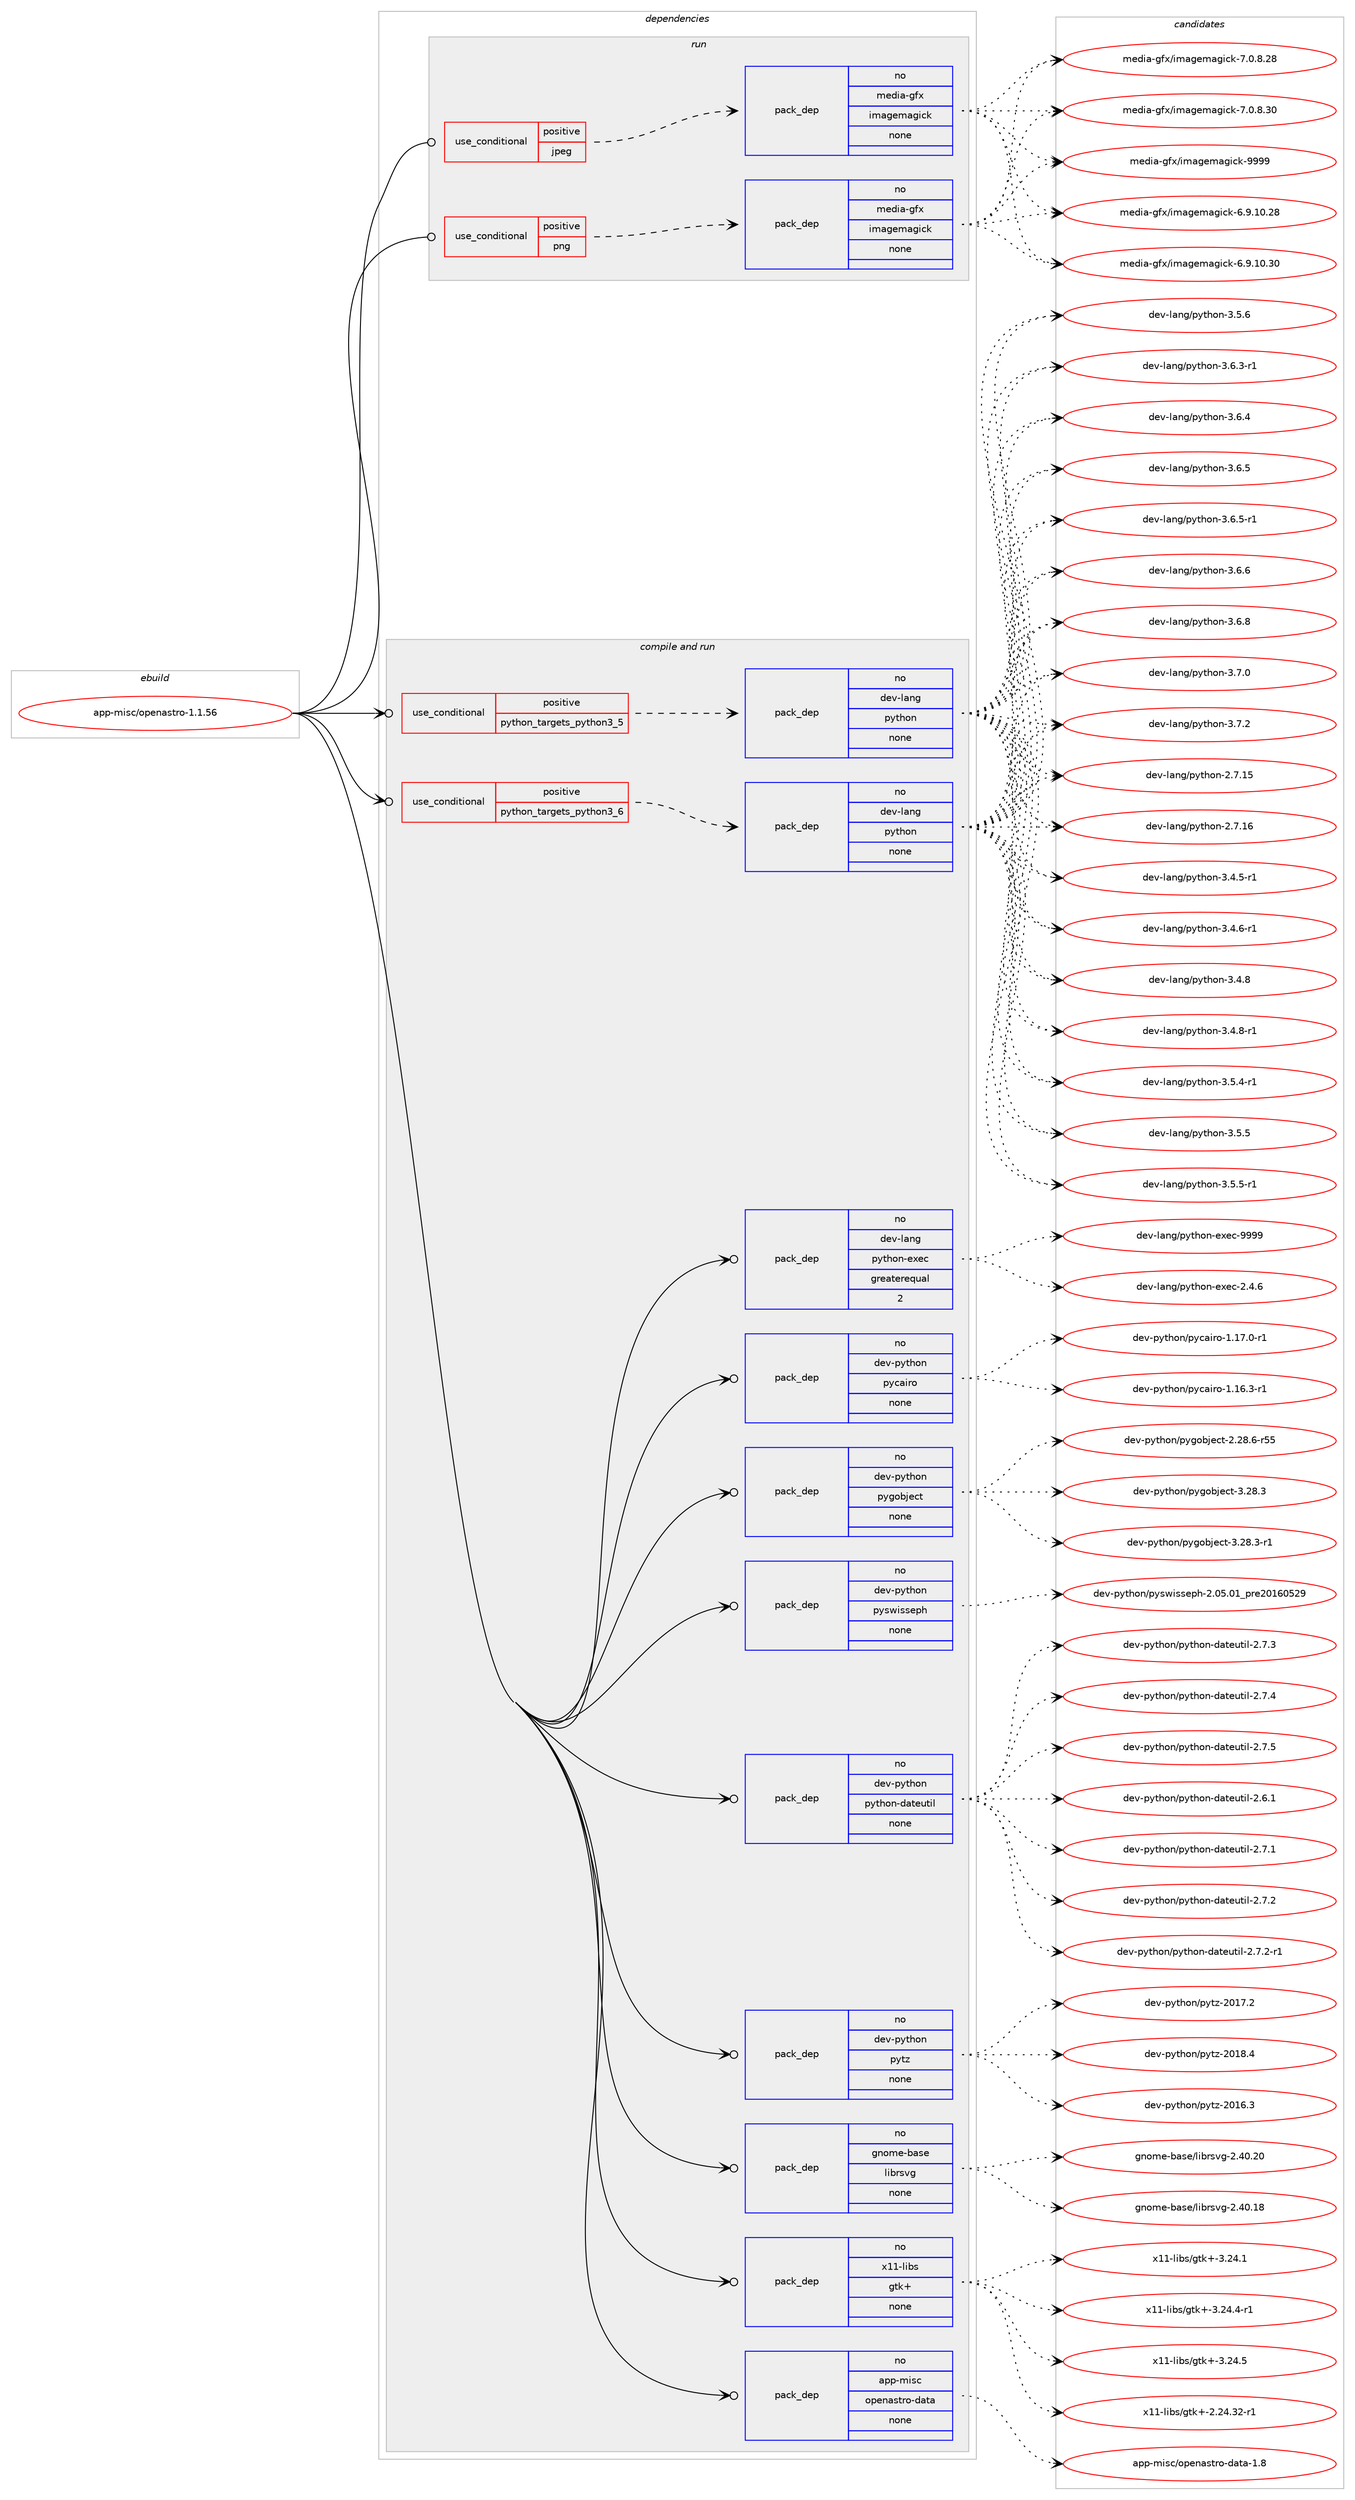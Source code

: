 digraph prolog {

# *************
# Graph options
# *************

newrank=true;
concentrate=true;
compound=true;
graph [rankdir=LR,fontname=Helvetica,fontsize=10,ranksep=1.5];#, ranksep=2.5, nodesep=0.2];
edge  [arrowhead=vee];
node  [fontname=Helvetica,fontsize=10];

# **********
# The ebuild
# **********

subgraph cluster_leftcol {
color=gray;
rank=same;
label=<<i>ebuild</i>>;
id [label="app-misc/openastro-1.1.56", color=red, width=4, href="../app-misc/openastro-1.1.56.svg"];
}

# ****************
# The dependencies
# ****************

subgraph cluster_midcol {
color=gray;
label=<<i>dependencies</i>>;
subgraph cluster_compile {
fillcolor="#eeeeee";
style=filled;
label=<<i>compile</i>>;
}
subgraph cluster_compileandrun {
fillcolor="#eeeeee";
style=filled;
label=<<i>compile and run</i>>;
subgraph cond353692 {
dependency1300350 [label=<<TABLE BORDER="0" CELLBORDER="1" CELLSPACING="0" CELLPADDING="4"><TR><TD ROWSPAN="3" CELLPADDING="10">use_conditional</TD></TR><TR><TD>positive</TD></TR><TR><TD>python_targets_python3_5</TD></TR></TABLE>>, shape=none, color=red];
subgraph pack926420 {
dependency1300351 [label=<<TABLE BORDER="0" CELLBORDER="1" CELLSPACING="0" CELLPADDING="4" WIDTH="220"><TR><TD ROWSPAN="6" CELLPADDING="30">pack_dep</TD></TR><TR><TD WIDTH="110">no</TD></TR><TR><TD>dev-lang</TD></TR><TR><TD>python</TD></TR><TR><TD>none</TD></TR><TR><TD></TD></TR></TABLE>>, shape=none, color=blue];
}
dependency1300350:e -> dependency1300351:w [weight=20,style="dashed",arrowhead="vee"];
}
id:e -> dependency1300350:w [weight=20,style="solid",arrowhead="odotvee"];
subgraph cond353693 {
dependency1300352 [label=<<TABLE BORDER="0" CELLBORDER="1" CELLSPACING="0" CELLPADDING="4"><TR><TD ROWSPAN="3" CELLPADDING="10">use_conditional</TD></TR><TR><TD>positive</TD></TR><TR><TD>python_targets_python3_6</TD></TR></TABLE>>, shape=none, color=red];
subgraph pack926421 {
dependency1300353 [label=<<TABLE BORDER="0" CELLBORDER="1" CELLSPACING="0" CELLPADDING="4" WIDTH="220"><TR><TD ROWSPAN="6" CELLPADDING="30">pack_dep</TD></TR><TR><TD WIDTH="110">no</TD></TR><TR><TD>dev-lang</TD></TR><TR><TD>python</TD></TR><TR><TD>none</TD></TR><TR><TD></TD></TR></TABLE>>, shape=none, color=blue];
}
dependency1300352:e -> dependency1300353:w [weight=20,style="dashed",arrowhead="vee"];
}
id:e -> dependency1300352:w [weight=20,style="solid",arrowhead="odotvee"];
subgraph pack926422 {
dependency1300354 [label=<<TABLE BORDER="0" CELLBORDER="1" CELLSPACING="0" CELLPADDING="4" WIDTH="220"><TR><TD ROWSPAN="6" CELLPADDING="30">pack_dep</TD></TR><TR><TD WIDTH="110">no</TD></TR><TR><TD>app-misc</TD></TR><TR><TD>openastro-data</TD></TR><TR><TD>none</TD></TR><TR><TD></TD></TR></TABLE>>, shape=none, color=blue];
}
id:e -> dependency1300354:w [weight=20,style="solid",arrowhead="odotvee"];
subgraph pack926423 {
dependency1300355 [label=<<TABLE BORDER="0" CELLBORDER="1" CELLSPACING="0" CELLPADDING="4" WIDTH="220"><TR><TD ROWSPAN="6" CELLPADDING="30">pack_dep</TD></TR><TR><TD WIDTH="110">no</TD></TR><TR><TD>dev-lang</TD></TR><TR><TD>python-exec</TD></TR><TR><TD>greaterequal</TD></TR><TR><TD>2</TD></TR></TABLE>>, shape=none, color=blue];
}
id:e -> dependency1300355:w [weight=20,style="solid",arrowhead="odotvee"];
subgraph pack926424 {
dependency1300356 [label=<<TABLE BORDER="0" CELLBORDER="1" CELLSPACING="0" CELLPADDING="4" WIDTH="220"><TR><TD ROWSPAN="6" CELLPADDING="30">pack_dep</TD></TR><TR><TD WIDTH="110">no</TD></TR><TR><TD>dev-python</TD></TR><TR><TD>pycairo</TD></TR><TR><TD>none</TD></TR><TR><TD></TD></TR></TABLE>>, shape=none, color=blue];
}
id:e -> dependency1300356:w [weight=20,style="solid",arrowhead="odotvee"];
subgraph pack926425 {
dependency1300357 [label=<<TABLE BORDER="0" CELLBORDER="1" CELLSPACING="0" CELLPADDING="4" WIDTH="220"><TR><TD ROWSPAN="6" CELLPADDING="30">pack_dep</TD></TR><TR><TD WIDTH="110">no</TD></TR><TR><TD>dev-python</TD></TR><TR><TD>pygobject</TD></TR><TR><TD>none</TD></TR><TR><TD></TD></TR></TABLE>>, shape=none, color=blue];
}
id:e -> dependency1300357:w [weight=20,style="solid",arrowhead="odotvee"];
subgraph pack926426 {
dependency1300358 [label=<<TABLE BORDER="0" CELLBORDER="1" CELLSPACING="0" CELLPADDING="4" WIDTH="220"><TR><TD ROWSPAN="6" CELLPADDING="30">pack_dep</TD></TR><TR><TD WIDTH="110">no</TD></TR><TR><TD>dev-python</TD></TR><TR><TD>pyswisseph</TD></TR><TR><TD>none</TD></TR><TR><TD></TD></TR></TABLE>>, shape=none, color=blue];
}
id:e -> dependency1300358:w [weight=20,style="solid",arrowhead="odotvee"];
subgraph pack926427 {
dependency1300359 [label=<<TABLE BORDER="0" CELLBORDER="1" CELLSPACING="0" CELLPADDING="4" WIDTH="220"><TR><TD ROWSPAN="6" CELLPADDING="30">pack_dep</TD></TR><TR><TD WIDTH="110">no</TD></TR><TR><TD>dev-python</TD></TR><TR><TD>python-dateutil</TD></TR><TR><TD>none</TD></TR><TR><TD></TD></TR></TABLE>>, shape=none, color=blue];
}
id:e -> dependency1300359:w [weight=20,style="solid",arrowhead="odotvee"];
subgraph pack926428 {
dependency1300360 [label=<<TABLE BORDER="0" CELLBORDER="1" CELLSPACING="0" CELLPADDING="4" WIDTH="220"><TR><TD ROWSPAN="6" CELLPADDING="30">pack_dep</TD></TR><TR><TD WIDTH="110">no</TD></TR><TR><TD>dev-python</TD></TR><TR><TD>pytz</TD></TR><TR><TD>none</TD></TR><TR><TD></TD></TR></TABLE>>, shape=none, color=blue];
}
id:e -> dependency1300360:w [weight=20,style="solid",arrowhead="odotvee"];
subgraph pack926429 {
dependency1300361 [label=<<TABLE BORDER="0" CELLBORDER="1" CELLSPACING="0" CELLPADDING="4" WIDTH="220"><TR><TD ROWSPAN="6" CELLPADDING="30">pack_dep</TD></TR><TR><TD WIDTH="110">no</TD></TR><TR><TD>gnome-base</TD></TR><TR><TD>librsvg</TD></TR><TR><TD>none</TD></TR><TR><TD></TD></TR></TABLE>>, shape=none, color=blue];
}
id:e -> dependency1300361:w [weight=20,style="solid",arrowhead="odotvee"];
subgraph pack926430 {
dependency1300362 [label=<<TABLE BORDER="0" CELLBORDER="1" CELLSPACING="0" CELLPADDING="4" WIDTH="220"><TR><TD ROWSPAN="6" CELLPADDING="30">pack_dep</TD></TR><TR><TD WIDTH="110">no</TD></TR><TR><TD>x11-libs</TD></TR><TR><TD>gtk+</TD></TR><TR><TD>none</TD></TR><TR><TD></TD></TR></TABLE>>, shape=none, color=blue];
}
id:e -> dependency1300362:w [weight=20,style="solid",arrowhead="odotvee"];
}
subgraph cluster_run {
fillcolor="#eeeeee";
style=filled;
label=<<i>run</i>>;
subgraph cond353694 {
dependency1300363 [label=<<TABLE BORDER="0" CELLBORDER="1" CELLSPACING="0" CELLPADDING="4"><TR><TD ROWSPAN="3" CELLPADDING="10">use_conditional</TD></TR><TR><TD>positive</TD></TR><TR><TD>jpeg</TD></TR></TABLE>>, shape=none, color=red];
subgraph pack926431 {
dependency1300364 [label=<<TABLE BORDER="0" CELLBORDER="1" CELLSPACING="0" CELLPADDING="4" WIDTH="220"><TR><TD ROWSPAN="6" CELLPADDING="30">pack_dep</TD></TR><TR><TD WIDTH="110">no</TD></TR><TR><TD>media-gfx</TD></TR><TR><TD>imagemagick</TD></TR><TR><TD>none</TD></TR><TR><TD></TD></TR></TABLE>>, shape=none, color=blue];
}
dependency1300363:e -> dependency1300364:w [weight=20,style="dashed",arrowhead="vee"];
}
id:e -> dependency1300363:w [weight=20,style="solid",arrowhead="odot"];
subgraph cond353695 {
dependency1300365 [label=<<TABLE BORDER="0" CELLBORDER="1" CELLSPACING="0" CELLPADDING="4"><TR><TD ROWSPAN="3" CELLPADDING="10">use_conditional</TD></TR><TR><TD>positive</TD></TR><TR><TD>png</TD></TR></TABLE>>, shape=none, color=red];
subgraph pack926432 {
dependency1300366 [label=<<TABLE BORDER="0" CELLBORDER="1" CELLSPACING="0" CELLPADDING="4" WIDTH="220"><TR><TD ROWSPAN="6" CELLPADDING="30">pack_dep</TD></TR><TR><TD WIDTH="110">no</TD></TR><TR><TD>media-gfx</TD></TR><TR><TD>imagemagick</TD></TR><TR><TD>none</TD></TR><TR><TD></TD></TR></TABLE>>, shape=none, color=blue];
}
dependency1300365:e -> dependency1300366:w [weight=20,style="dashed",arrowhead="vee"];
}
id:e -> dependency1300365:w [weight=20,style="solid",arrowhead="odot"];
}
}

# **************
# The candidates
# **************

subgraph cluster_choices {
rank=same;
color=gray;
label=<<i>candidates</i>>;

subgraph choice926420 {
color=black;
nodesep=1;
choice10010111845108971101034711212111610411111045504655464953 [label="dev-lang/python-2.7.15", color=red, width=4,href="../dev-lang/python-2.7.15.svg"];
choice10010111845108971101034711212111610411111045504655464954 [label="dev-lang/python-2.7.16", color=red, width=4,href="../dev-lang/python-2.7.16.svg"];
choice1001011184510897110103471121211161041111104551465246534511449 [label="dev-lang/python-3.4.5-r1", color=red, width=4,href="../dev-lang/python-3.4.5-r1.svg"];
choice1001011184510897110103471121211161041111104551465246544511449 [label="dev-lang/python-3.4.6-r1", color=red, width=4,href="../dev-lang/python-3.4.6-r1.svg"];
choice100101118451089711010347112121116104111110455146524656 [label="dev-lang/python-3.4.8", color=red, width=4,href="../dev-lang/python-3.4.8.svg"];
choice1001011184510897110103471121211161041111104551465246564511449 [label="dev-lang/python-3.4.8-r1", color=red, width=4,href="../dev-lang/python-3.4.8-r1.svg"];
choice1001011184510897110103471121211161041111104551465346524511449 [label="dev-lang/python-3.5.4-r1", color=red, width=4,href="../dev-lang/python-3.5.4-r1.svg"];
choice100101118451089711010347112121116104111110455146534653 [label="dev-lang/python-3.5.5", color=red, width=4,href="../dev-lang/python-3.5.5.svg"];
choice1001011184510897110103471121211161041111104551465346534511449 [label="dev-lang/python-3.5.5-r1", color=red, width=4,href="../dev-lang/python-3.5.5-r1.svg"];
choice100101118451089711010347112121116104111110455146534654 [label="dev-lang/python-3.5.6", color=red, width=4,href="../dev-lang/python-3.5.6.svg"];
choice1001011184510897110103471121211161041111104551465446514511449 [label="dev-lang/python-3.6.3-r1", color=red, width=4,href="../dev-lang/python-3.6.3-r1.svg"];
choice100101118451089711010347112121116104111110455146544652 [label="dev-lang/python-3.6.4", color=red, width=4,href="../dev-lang/python-3.6.4.svg"];
choice100101118451089711010347112121116104111110455146544653 [label="dev-lang/python-3.6.5", color=red, width=4,href="../dev-lang/python-3.6.5.svg"];
choice1001011184510897110103471121211161041111104551465446534511449 [label="dev-lang/python-3.6.5-r1", color=red, width=4,href="../dev-lang/python-3.6.5-r1.svg"];
choice100101118451089711010347112121116104111110455146544654 [label="dev-lang/python-3.6.6", color=red, width=4,href="../dev-lang/python-3.6.6.svg"];
choice100101118451089711010347112121116104111110455146544656 [label="dev-lang/python-3.6.8", color=red, width=4,href="../dev-lang/python-3.6.8.svg"];
choice100101118451089711010347112121116104111110455146554648 [label="dev-lang/python-3.7.0", color=red, width=4,href="../dev-lang/python-3.7.0.svg"];
choice100101118451089711010347112121116104111110455146554650 [label="dev-lang/python-3.7.2", color=red, width=4,href="../dev-lang/python-3.7.2.svg"];
dependency1300351:e -> choice10010111845108971101034711212111610411111045504655464953:w [style=dotted,weight="100"];
dependency1300351:e -> choice10010111845108971101034711212111610411111045504655464954:w [style=dotted,weight="100"];
dependency1300351:e -> choice1001011184510897110103471121211161041111104551465246534511449:w [style=dotted,weight="100"];
dependency1300351:e -> choice1001011184510897110103471121211161041111104551465246544511449:w [style=dotted,weight="100"];
dependency1300351:e -> choice100101118451089711010347112121116104111110455146524656:w [style=dotted,weight="100"];
dependency1300351:e -> choice1001011184510897110103471121211161041111104551465246564511449:w [style=dotted,weight="100"];
dependency1300351:e -> choice1001011184510897110103471121211161041111104551465346524511449:w [style=dotted,weight="100"];
dependency1300351:e -> choice100101118451089711010347112121116104111110455146534653:w [style=dotted,weight="100"];
dependency1300351:e -> choice1001011184510897110103471121211161041111104551465346534511449:w [style=dotted,weight="100"];
dependency1300351:e -> choice100101118451089711010347112121116104111110455146534654:w [style=dotted,weight="100"];
dependency1300351:e -> choice1001011184510897110103471121211161041111104551465446514511449:w [style=dotted,weight="100"];
dependency1300351:e -> choice100101118451089711010347112121116104111110455146544652:w [style=dotted,weight="100"];
dependency1300351:e -> choice100101118451089711010347112121116104111110455146544653:w [style=dotted,weight="100"];
dependency1300351:e -> choice1001011184510897110103471121211161041111104551465446534511449:w [style=dotted,weight="100"];
dependency1300351:e -> choice100101118451089711010347112121116104111110455146544654:w [style=dotted,weight="100"];
dependency1300351:e -> choice100101118451089711010347112121116104111110455146544656:w [style=dotted,weight="100"];
dependency1300351:e -> choice100101118451089711010347112121116104111110455146554648:w [style=dotted,weight="100"];
dependency1300351:e -> choice100101118451089711010347112121116104111110455146554650:w [style=dotted,weight="100"];
}
subgraph choice926421 {
color=black;
nodesep=1;
choice10010111845108971101034711212111610411111045504655464953 [label="dev-lang/python-2.7.15", color=red, width=4,href="../dev-lang/python-2.7.15.svg"];
choice10010111845108971101034711212111610411111045504655464954 [label="dev-lang/python-2.7.16", color=red, width=4,href="../dev-lang/python-2.7.16.svg"];
choice1001011184510897110103471121211161041111104551465246534511449 [label="dev-lang/python-3.4.5-r1", color=red, width=4,href="../dev-lang/python-3.4.5-r1.svg"];
choice1001011184510897110103471121211161041111104551465246544511449 [label="dev-lang/python-3.4.6-r1", color=red, width=4,href="../dev-lang/python-3.4.6-r1.svg"];
choice100101118451089711010347112121116104111110455146524656 [label="dev-lang/python-3.4.8", color=red, width=4,href="../dev-lang/python-3.4.8.svg"];
choice1001011184510897110103471121211161041111104551465246564511449 [label="dev-lang/python-3.4.8-r1", color=red, width=4,href="../dev-lang/python-3.4.8-r1.svg"];
choice1001011184510897110103471121211161041111104551465346524511449 [label="dev-lang/python-3.5.4-r1", color=red, width=4,href="../dev-lang/python-3.5.4-r1.svg"];
choice100101118451089711010347112121116104111110455146534653 [label="dev-lang/python-3.5.5", color=red, width=4,href="../dev-lang/python-3.5.5.svg"];
choice1001011184510897110103471121211161041111104551465346534511449 [label="dev-lang/python-3.5.5-r1", color=red, width=4,href="../dev-lang/python-3.5.5-r1.svg"];
choice100101118451089711010347112121116104111110455146534654 [label="dev-lang/python-3.5.6", color=red, width=4,href="../dev-lang/python-3.5.6.svg"];
choice1001011184510897110103471121211161041111104551465446514511449 [label="dev-lang/python-3.6.3-r1", color=red, width=4,href="../dev-lang/python-3.6.3-r1.svg"];
choice100101118451089711010347112121116104111110455146544652 [label="dev-lang/python-3.6.4", color=red, width=4,href="../dev-lang/python-3.6.4.svg"];
choice100101118451089711010347112121116104111110455146544653 [label="dev-lang/python-3.6.5", color=red, width=4,href="../dev-lang/python-3.6.5.svg"];
choice1001011184510897110103471121211161041111104551465446534511449 [label="dev-lang/python-3.6.5-r1", color=red, width=4,href="../dev-lang/python-3.6.5-r1.svg"];
choice100101118451089711010347112121116104111110455146544654 [label="dev-lang/python-3.6.6", color=red, width=4,href="../dev-lang/python-3.6.6.svg"];
choice100101118451089711010347112121116104111110455146544656 [label="dev-lang/python-3.6.8", color=red, width=4,href="../dev-lang/python-3.6.8.svg"];
choice100101118451089711010347112121116104111110455146554648 [label="dev-lang/python-3.7.0", color=red, width=4,href="../dev-lang/python-3.7.0.svg"];
choice100101118451089711010347112121116104111110455146554650 [label="dev-lang/python-3.7.2", color=red, width=4,href="../dev-lang/python-3.7.2.svg"];
dependency1300353:e -> choice10010111845108971101034711212111610411111045504655464953:w [style=dotted,weight="100"];
dependency1300353:e -> choice10010111845108971101034711212111610411111045504655464954:w [style=dotted,weight="100"];
dependency1300353:e -> choice1001011184510897110103471121211161041111104551465246534511449:w [style=dotted,weight="100"];
dependency1300353:e -> choice1001011184510897110103471121211161041111104551465246544511449:w [style=dotted,weight="100"];
dependency1300353:e -> choice100101118451089711010347112121116104111110455146524656:w [style=dotted,weight="100"];
dependency1300353:e -> choice1001011184510897110103471121211161041111104551465246564511449:w [style=dotted,weight="100"];
dependency1300353:e -> choice1001011184510897110103471121211161041111104551465346524511449:w [style=dotted,weight="100"];
dependency1300353:e -> choice100101118451089711010347112121116104111110455146534653:w [style=dotted,weight="100"];
dependency1300353:e -> choice1001011184510897110103471121211161041111104551465346534511449:w [style=dotted,weight="100"];
dependency1300353:e -> choice100101118451089711010347112121116104111110455146534654:w [style=dotted,weight="100"];
dependency1300353:e -> choice1001011184510897110103471121211161041111104551465446514511449:w [style=dotted,weight="100"];
dependency1300353:e -> choice100101118451089711010347112121116104111110455146544652:w [style=dotted,weight="100"];
dependency1300353:e -> choice100101118451089711010347112121116104111110455146544653:w [style=dotted,weight="100"];
dependency1300353:e -> choice1001011184510897110103471121211161041111104551465446534511449:w [style=dotted,weight="100"];
dependency1300353:e -> choice100101118451089711010347112121116104111110455146544654:w [style=dotted,weight="100"];
dependency1300353:e -> choice100101118451089711010347112121116104111110455146544656:w [style=dotted,weight="100"];
dependency1300353:e -> choice100101118451089711010347112121116104111110455146554648:w [style=dotted,weight="100"];
dependency1300353:e -> choice100101118451089711010347112121116104111110455146554650:w [style=dotted,weight="100"];
}
subgraph choice926422 {
color=black;
nodesep=1;
choice971121124510910511599471111121011109711511611411145100971169745494656 [label="app-misc/openastro-data-1.8", color=red, width=4,href="../app-misc/openastro-data-1.8.svg"];
dependency1300354:e -> choice971121124510910511599471111121011109711511611411145100971169745494656:w [style=dotted,weight="100"];
}
subgraph choice926423 {
color=black;
nodesep=1;
choice1001011184510897110103471121211161041111104510112010199455046524654 [label="dev-lang/python-exec-2.4.6", color=red, width=4,href="../dev-lang/python-exec-2.4.6.svg"];
choice10010111845108971101034711212111610411111045101120101994557575757 [label="dev-lang/python-exec-9999", color=red, width=4,href="../dev-lang/python-exec-9999.svg"];
dependency1300355:e -> choice1001011184510897110103471121211161041111104510112010199455046524654:w [style=dotted,weight="100"];
dependency1300355:e -> choice10010111845108971101034711212111610411111045101120101994557575757:w [style=dotted,weight="100"];
}
subgraph choice926424 {
color=black;
nodesep=1;
choice10010111845112121116104111110471121219997105114111454946495446514511449 [label="dev-python/pycairo-1.16.3-r1", color=red, width=4,href="../dev-python/pycairo-1.16.3-r1.svg"];
choice10010111845112121116104111110471121219997105114111454946495546484511449 [label="dev-python/pycairo-1.17.0-r1", color=red, width=4,href="../dev-python/pycairo-1.17.0-r1.svg"];
dependency1300356:e -> choice10010111845112121116104111110471121219997105114111454946495446514511449:w [style=dotted,weight="100"];
dependency1300356:e -> choice10010111845112121116104111110471121219997105114111454946495546484511449:w [style=dotted,weight="100"];
}
subgraph choice926425 {
color=black;
nodesep=1;
choice1001011184511212111610411111047112121103111981061019911645504650564654451145353 [label="dev-python/pygobject-2.28.6-r55", color=red, width=4,href="../dev-python/pygobject-2.28.6-r55.svg"];
choice1001011184511212111610411111047112121103111981061019911645514650564651 [label="dev-python/pygobject-3.28.3", color=red, width=4,href="../dev-python/pygobject-3.28.3.svg"];
choice10010111845112121116104111110471121211031119810610199116455146505646514511449 [label="dev-python/pygobject-3.28.3-r1", color=red, width=4,href="../dev-python/pygobject-3.28.3-r1.svg"];
dependency1300357:e -> choice1001011184511212111610411111047112121103111981061019911645504650564654451145353:w [style=dotted,weight="100"];
dependency1300357:e -> choice1001011184511212111610411111047112121103111981061019911645514650564651:w [style=dotted,weight="100"];
dependency1300357:e -> choice10010111845112121116104111110471121211031119810610199116455146505646514511449:w [style=dotted,weight="100"];
}
subgraph choice926426 {
color=black;
nodesep=1;
choice10010111845112121116104111110471121211151191051151151011121044550464853464849951121141015048495448535057 [label="dev-python/pyswisseph-2.05.01_pre20160529", color=red, width=4,href="../dev-python/pyswisseph-2.05.01_pre20160529.svg"];
dependency1300358:e -> choice10010111845112121116104111110471121211151191051151151011121044550464853464849951121141015048495448535057:w [style=dotted,weight="100"];
}
subgraph choice926427 {
color=black;
nodesep=1;
choice10010111845112121116104111110471121211161041111104510097116101117116105108455046544649 [label="dev-python/python-dateutil-2.6.1", color=red, width=4,href="../dev-python/python-dateutil-2.6.1.svg"];
choice10010111845112121116104111110471121211161041111104510097116101117116105108455046554649 [label="dev-python/python-dateutil-2.7.1", color=red, width=4,href="../dev-python/python-dateutil-2.7.1.svg"];
choice10010111845112121116104111110471121211161041111104510097116101117116105108455046554650 [label="dev-python/python-dateutil-2.7.2", color=red, width=4,href="../dev-python/python-dateutil-2.7.2.svg"];
choice100101118451121211161041111104711212111610411111045100971161011171161051084550465546504511449 [label="dev-python/python-dateutil-2.7.2-r1", color=red, width=4,href="../dev-python/python-dateutil-2.7.2-r1.svg"];
choice10010111845112121116104111110471121211161041111104510097116101117116105108455046554651 [label="dev-python/python-dateutil-2.7.3", color=red, width=4,href="../dev-python/python-dateutil-2.7.3.svg"];
choice10010111845112121116104111110471121211161041111104510097116101117116105108455046554652 [label="dev-python/python-dateutil-2.7.4", color=red, width=4,href="../dev-python/python-dateutil-2.7.4.svg"];
choice10010111845112121116104111110471121211161041111104510097116101117116105108455046554653 [label="dev-python/python-dateutil-2.7.5", color=red, width=4,href="../dev-python/python-dateutil-2.7.5.svg"];
dependency1300359:e -> choice10010111845112121116104111110471121211161041111104510097116101117116105108455046544649:w [style=dotted,weight="100"];
dependency1300359:e -> choice10010111845112121116104111110471121211161041111104510097116101117116105108455046554649:w [style=dotted,weight="100"];
dependency1300359:e -> choice10010111845112121116104111110471121211161041111104510097116101117116105108455046554650:w [style=dotted,weight="100"];
dependency1300359:e -> choice100101118451121211161041111104711212111610411111045100971161011171161051084550465546504511449:w [style=dotted,weight="100"];
dependency1300359:e -> choice10010111845112121116104111110471121211161041111104510097116101117116105108455046554651:w [style=dotted,weight="100"];
dependency1300359:e -> choice10010111845112121116104111110471121211161041111104510097116101117116105108455046554652:w [style=dotted,weight="100"];
dependency1300359:e -> choice10010111845112121116104111110471121211161041111104510097116101117116105108455046554653:w [style=dotted,weight="100"];
}
subgraph choice926428 {
color=black;
nodesep=1;
choice100101118451121211161041111104711212111612245504849544651 [label="dev-python/pytz-2016.3", color=red, width=4,href="../dev-python/pytz-2016.3.svg"];
choice100101118451121211161041111104711212111612245504849554650 [label="dev-python/pytz-2017.2", color=red, width=4,href="../dev-python/pytz-2017.2.svg"];
choice100101118451121211161041111104711212111612245504849564652 [label="dev-python/pytz-2018.4", color=red, width=4,href="../dev-python/pytz-2018.4.svg"];
dependency1300360:e -> choice100101118451121211161041111104711212111612245504849544651:w [style=dotted,weight="100"];
dependency1300360:e -> choice100101118451121211161041111104711212111612245504849554650:w [style=dotted,weight="100"];
dependency1300360:e -> choice100101118451121211161041111104711212111612245504849564652:w [style=dotted,weight="100"];
}
subgraph choice926429 {
color=black;
nodesep=1;
choice10311011110910145989711510147108105981141151181034550465248464956 [label="gnome-base/librsvg-2.40.18", color=red, width=4,href="../gnome-base/librsvg-2.40.18.svg"];
choice10311011110910145989711510147108105981141151181034550465248465048 [label="gnome-base/librsvg-2.40.20", color=red, width=4,href="../gnome-base/librsvg-2.40.20.svg"];
dependency1300361:e -> choice10311011110910145989711510147108105981141151181034550465248464956:w [style=dotted,weight="100"];
dependency1300361:e -> choice10311011110910145989711510147108105981141151181034550465248465048:w [style=dotted,weight="100"];
}
subgraph choice926430 {
color=black;
nodesep=1;
choice12049494510810598115471031161074345504650524651504511449 [label="x11-libs/gtk+-2.24.32-r1", color=red, width=4,href="../x11-libs/gtk+-2.24.32-r1.svg"];
choice12049494510810598115471031161074345514650524649 [label="x11-libs/gtk+-3.24.1", color=red, width=4,href="../x11-libs/gtk+-3.24.1.svg"];
choice120494945108105981154710311610743455146505246524511449 [label="x11-libs/gtk+-3.24.4-r1", color=red, width=4,href="../x11-libs/gtk+-3.24.4-r1.svg"];
choice12049494510810598115471031161074345514650524653 [label="x11-libs/gtk+-3.24.5", color=red, width=4,href="../x11-libs/gtk+-3.24.5.svg"];
dependency1300362:e -> choice12049494510810598115471031161074345504650524651504511449:w [style=dotted,weight="100"];
dependency1300362:e -> choice12049494510810598115471031161074345514650524649:w [style=dotted,weight="100"];
dependency1300362:e -> choice120494945108105981154710311610743455146505246524511449:w [style=dotted,weight="100"];
dependency1300362:e -> choice12049494510810598115471031161074345514650524653:w [style=dotted,weight="100"];
}
subgraph choice926431 {
color=black;
nodesep=1;
choice10910110010597451031021204710510997103101109971031059910745544657464948465056 [label="media-gfx/imagemagick-6.9.10.28", color=red, width=4,href="../media-gfx/imagemagick-6.9.10.28.svg"];
choice10910110010597451031021204710510997103101109971031059910745544657464948465148 [label="media-gfx/imagemagick-6.9.10.30", color=red, width=4,href="../media-gfx/imagemagick-6.9.10.30.svg"];
choice109101100105974510310212047105109971031011099710310599107455546484656465056 [label="media-gfx/imagemagick-7.0.8.28", color=red, width=4,href="../media-gfx/imagemagick-7.0.8.28.svg"];
choice109101100105974510310212047105109971031011099710310599107455546484656465148 [label="media-gfx/imagemagick-7.0.8.30", color=red, width=4,href="../media-gfx/imagemagick-7.0.8.30.svg"];
choice1091011001059745103102120471051099710310110997103105991074557575757 [label="media-gfx/imagemagick-9999", color=red, width=4,href="../media-gfx/imagemagick-9999.svg"];
dependency1300364:e -> choice10910110010597451031021204710510997103101109971031059910745544657464948465056:w [style=dotted,weight="100"];
dependency1300364:e -> choice10910110010597451031021204710510997103101109971031059910745544657464948465148:w [style=dotted,weight="100"];
dependency1300364:e -> choice109101100105974510310212047105109971031011099710310599107455546484656465056:w [style=dotted,weight="100"];
dependency1300364:e -> choice109101100105974510310212047105109971031011099710310599107455546484656465148:w [style=dotted,weight="100"];
dependency1300364:e -> choice1091011001059745103102120471051099710310110997103105991074557575757:w [style=dotted,weight="100"];
}
subgraph choice926432 {
color=black;
nodesep=1;
choice10910110010597451031021204710510997103101109971031059910745544657464948465056 [label="media-gfx/imagemagick-6.9.10.28", color=red, width=4,href="../media-gfx/imagemagick-6.9.10.28.svg"];
choice10910110010597451031021204710510997103101109971031059910745544657464948465148 [label="media-gfx/imagemagick-6.9.10.30", color=red, width=4,href="../media-gfx/imagemagick-6.9.10.30.svg"];
choice109101100105974510310212047105109971031011099710310599107455546484656465056 [label="media-gfx/imagemagick-7.0.8.28", color=red, width=4,href="../media-gfx/imagemagick-7.0.8.28.svg"];
choice109101100105974510310212047105109971031011099710310599107455546484656465148 [label="media-gfx/imagemagick-7.0.8.30", color=red, width=4,href="../media-gfx/imagemagick-7.0.8.30.svg"];
choice1091011001059745103102120471051099710310110997103105991074557575757 [label="media-gfx/imagemagick-9999", color=red, width=4,href="../media-gfx/imagemagick-9999.svg"];
dependency1300366:e -> choice10910110010597451031021204710510997103101109971031059910745544657464948465056:w [style=dotted,weight="100"];
dependency1300366:e -> choice10910110010597451031021204710510997103101109971031059910745544657464948465148:w [style=dotted,weight="100"];
dependency1300366:e -> choice109101100105974510310212047105109971031011099710310599107455546484656465056:w [style=dotted,weight="100"];
dependency1300366:e -> choice109101100105974510310212047105109971031011099710310599107455546484656465148:w [style=dotted,weight="100"];
dependency1300366:e -> choice1091011001059745103102120471051099710310110997103105991074557575757:w [style=dotted,weight="100"];
}
}

}
